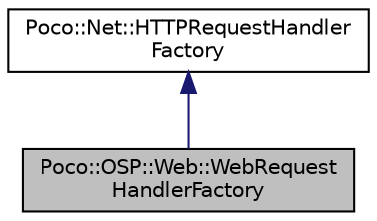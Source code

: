 digraph "Poco::OSP::Web::WebRequestHandlerFactory"
{
 // LATEX_PDF_SIZE
  edge [fontname="Helvetica",fontsize="10",labelfontname="Helvetica",labelfontsize="10"];
  node [fontname="Helvetica",fontsize="10",shape=record];
  Node1 [label="Poco::OSP::Web::WebRequest\lHandlerFactory",height=0.2,width=0.4,color="black", fillcolor="grey75", style="filled", fontcolor="black",tooltip=" "];
  Node2 -> Node1 [dir="back",color="midnightblue",fontsize="10",style="solid",fontname="Helvetica"];
  Node2 [label="Poco::Net::HTTPRequestHandler\lFactory",height=0.2,width=0.4,color="black", fillcolor="white", style="filled",URL="$classPoco_1_1Net_1_1HTTPRequestHandlerFactory.html",tooltip=" "];
}
